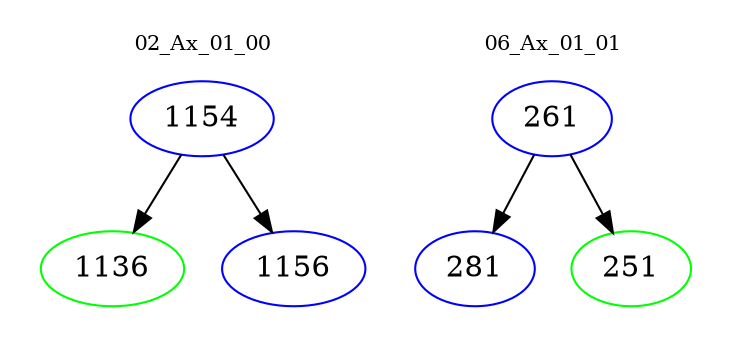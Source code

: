 digraph{
subgraph cluster_0 {
color = white
label = "02_Ax_01_00";
fontsize=10;
T0_1154 [label="1154", color="blue"]
T0_1154 -> T0_1136 [color="black"]
T0_1136 [label="1136", color="green"]
T0_1154 -> T0_1156 [color="black"]
T0_1156 [label="1156", color="blue"]
}
subgraph cluster_1 {
color = white
label = "06_Ax_01_01";
fontsize=10;
T1_261 [label="261", color="blue"]
T1_261 -> T1_281 [color="black"]
T1_281 [label="281", color="blue"]
T1_261 -> T1_251 [color="black"]
T1_251 [label="251", color="green"]
}
}
